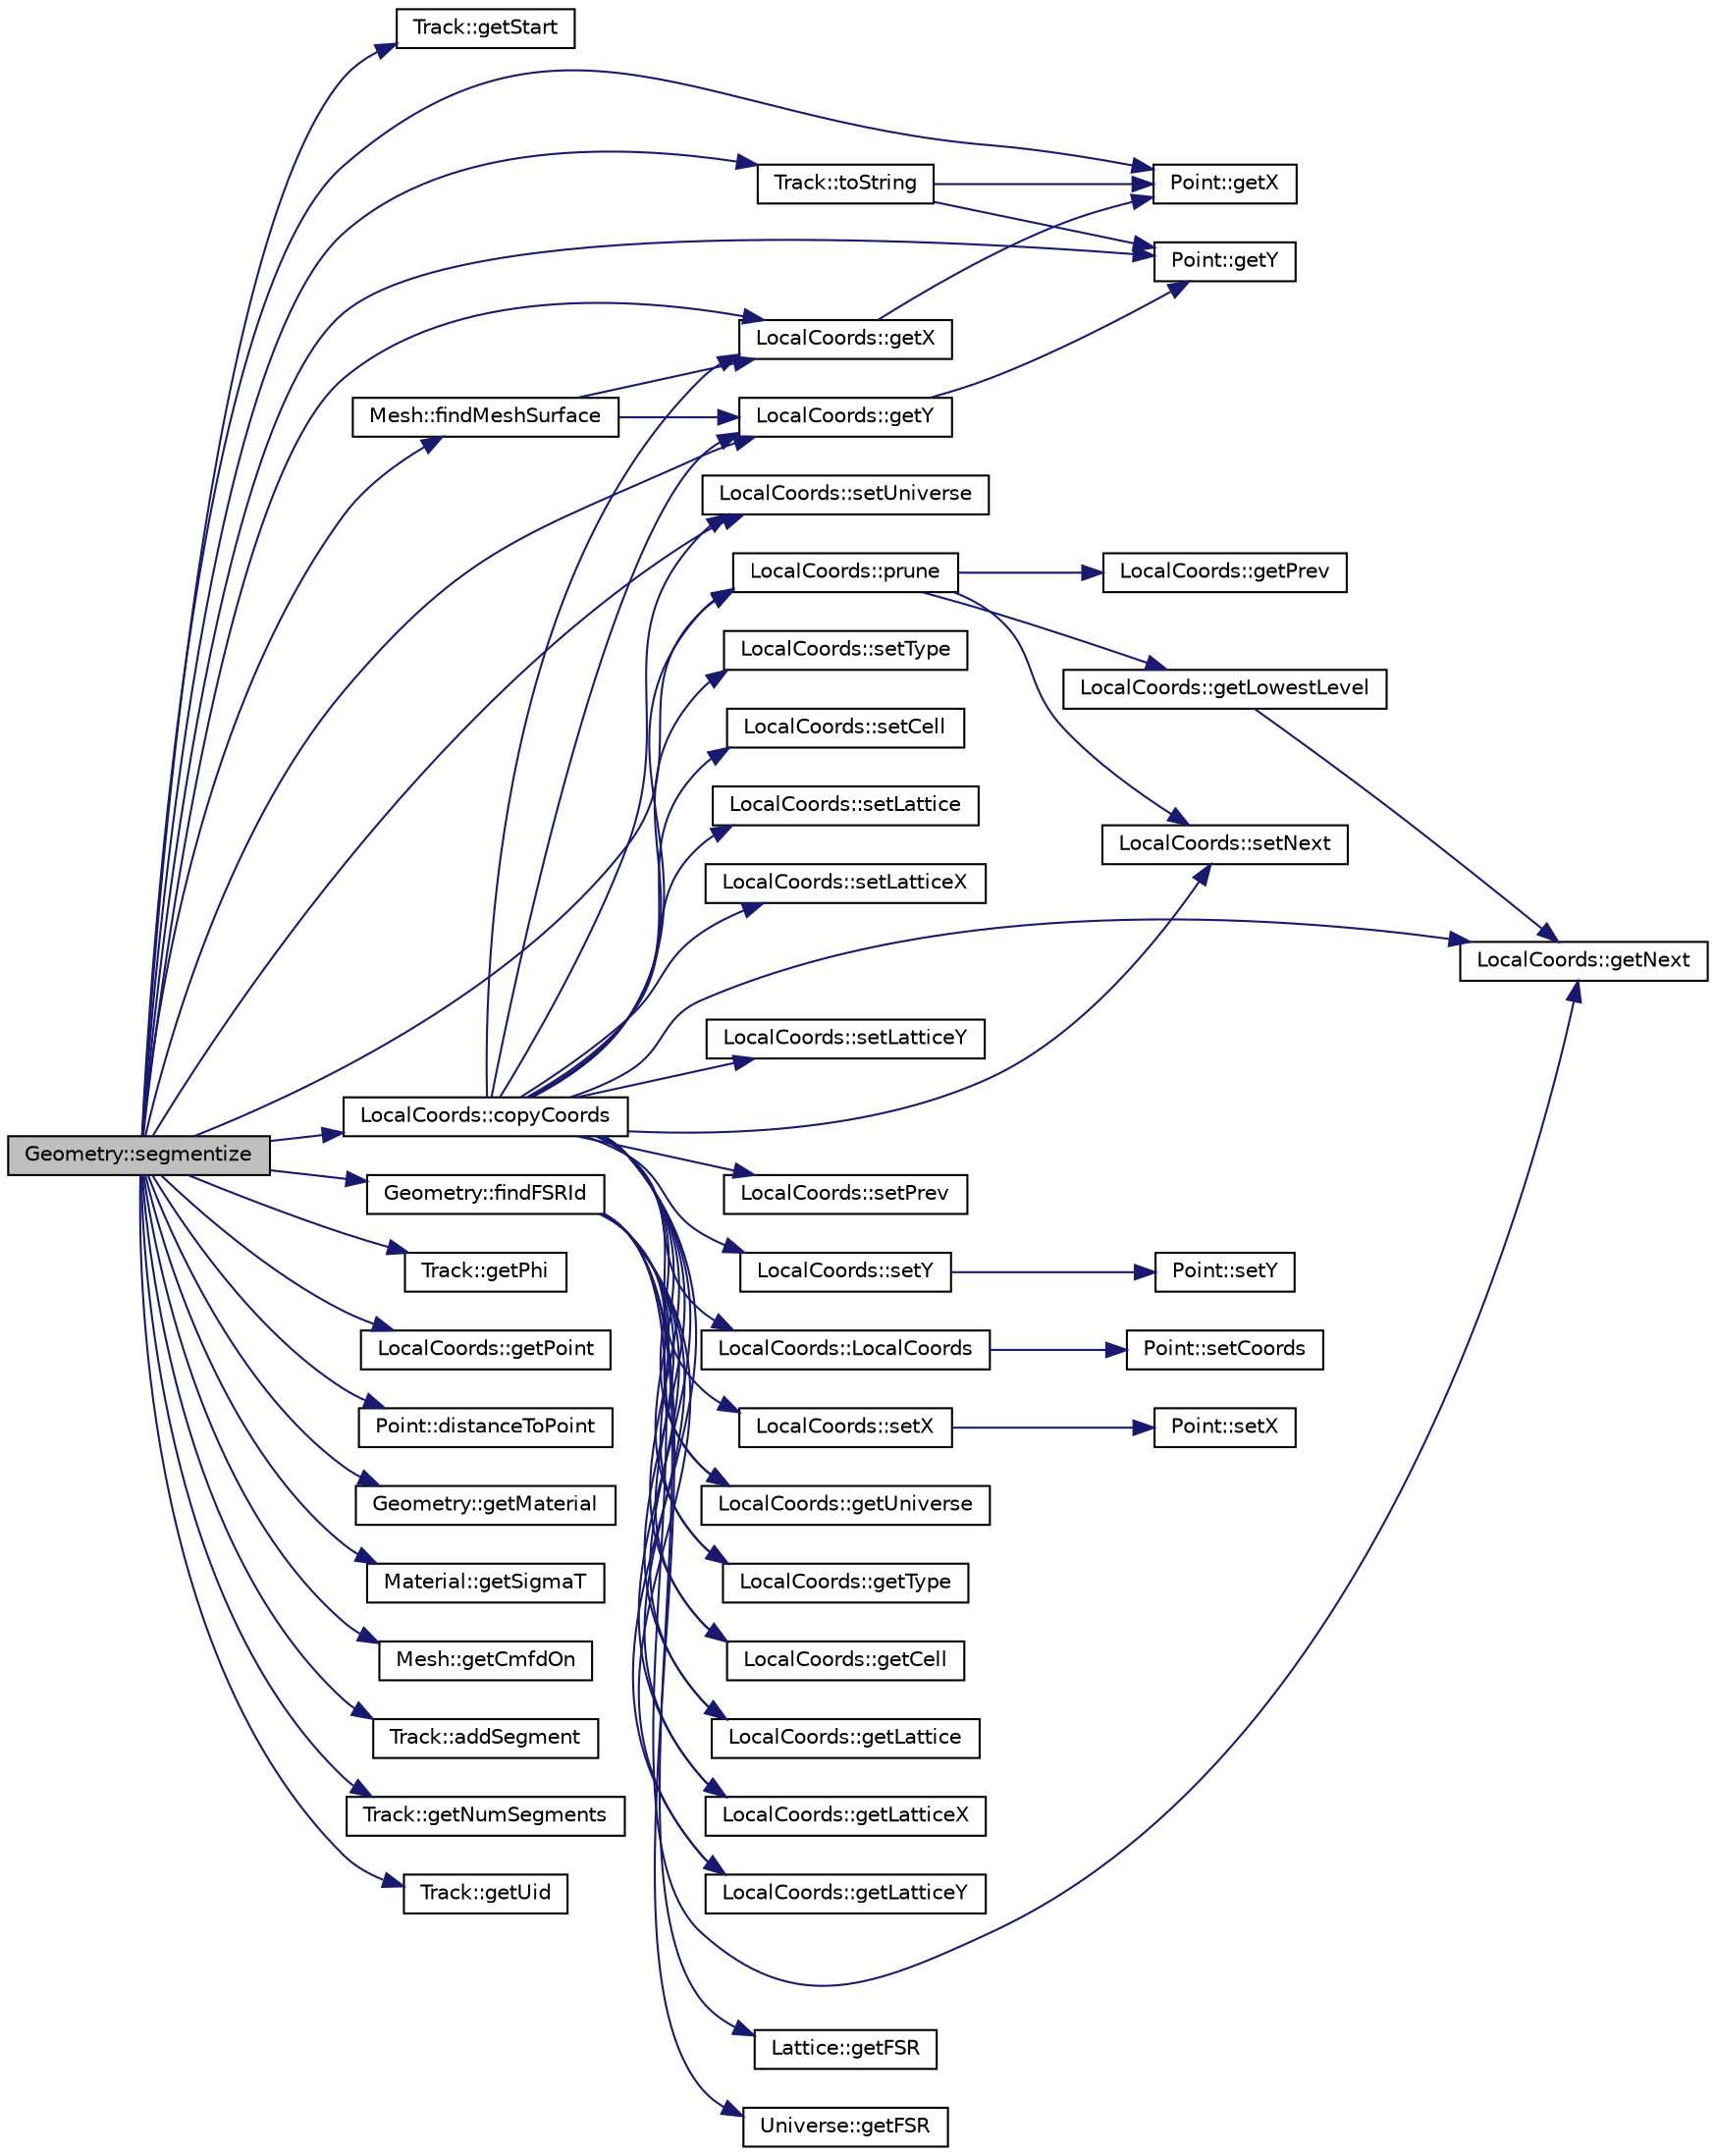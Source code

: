 digraph "Geometry::segmentize"
{
  edge [fontname="Helvetica",fontsize="10",labelfontname="Helvetica",labelfontsize="10"];
  node [fontname="Helvetica",fontsize="10",shape=record];
  rankdir="LR";
  Node1 [label="Geometry::segmentize",height=0.2,width=0.4,color="black", fillcolor="grey75", style="filled" fontcolor="black"];
  Node1 -> Node2 [color="midnightblue",fontsize="10",style="solid",fontname="Helvetica"];
  Node2 [label="Track::getStart",height=0.2,width=0.4,color="black", fillcolor="white", style="filled",URL="$classTrack.html#a14cbba36e759b0191961e05debcc527c",tooltip="Returns a pointer to the Track&#39;s start Point."];
  Node1 -> Node3 [color="midnightblue",fontsize="10",style="solid",fontname="Helvetica"];
  Node3 [label="Point::getX",height=0.2,width=0.4,color="black", fillcolor="white", style="filled",URL="$classPoint.html#af52a20a376f8f31e87658837565d3812",tooltip="Returns this Point&#39;s x-coordinate."];
  Node1 -> Node4 [color="midnightblue",fontsize="10",style="solid",fontname="Helvetica"];
  Node4 [label="Point::getY",height=0.2,width=0.4,color="black", fillcolor="white", style="filled",URL="$classPoint.html#aac5008459bf0e0053ce744a69187bae7",tooltip="Returns this Point&#39;s y-coordinate."];
  Node1 -> Node5 [color="midnightblue",fontsize="10",style="solid",fontname="Helvetica"];
  Node5 [label="Track::getPhi",height=0.2,width=0.4,color="black", fillcolor="white", style="filled",URL="$classTrack.html#adc334d5a90c1204770ab180b2f39bc56",tooltip="Return the Track&#39;s azimuthal angle (with respect to the x-axis)."];
  Node1 -> Node6 [color="midnightblue",fontsize="10",style="solid",fontname="Helvetica"];
  Node6 [label="LocalCoords::setUniverse",height=0.2,width=0.4,color="black", fillcolor="white", style="filled",URL="$classLocalCoords.html#ad514c86c5d7de44b1a08b400383710a1",tooltip="Set the ID of the Universe within which this LocalCoords resides."];
  Node1 -> Node7 [color="midnightblue",fontsize="10",style="solid",fontname="Helvetica"];
  Node7 [label="Track::toString",height=0.2,width=0.4,color="black", fillcolor="white", style="filled",URL="$classTrack.html#abc465cc8bc4d568c7031667cb831825e",tooltip="Convert this Track&#39;s attributes to a character array."];
  Node7 -> Node3 [color="midnightblue",fontsize="10",style="solid",fontname="Helvetica"];
  Node7 -> Node4 [color="midnightblue",fontsize="10",style="solid",fontname="Helvetica"];
  Node1 -> Node8 [color="midnightblue",fontsize="10",style="solid",fontname="Helvetica"];
  Node8 [label="LocalCoords::copyCoords",height=0.2,width=0.4,color="black", fillcolor="white", style="filled",URL="$classLocalCoords.html#a5a5ed42ca7ccf274f548134f9d56d9f8",tooltip="Copies a LocalCoords&#39; values to this one. details Given a pointer to a LocalCoords, it first prunes it and then creates a copy of the linked list of LocalCoords in the linked list below this one to give to the input LocalCoords."];
  Node8 -> Node9 [color="midnightblue",fontsize="10",style="solid",fontname="Helvetica"];
  Node9 [label="LocalCoords::prune",height=0.2,width=0.4,color="black", fillcolor="white", style="filled",URL="$classLocalCoords.html#ab6a1654615643dabd35a19c8ed5f7dad",tooltip="Removes and frees memory for all LocalCoords beyond this one in the linked list."];
  Node9 -> Node10 [color="midnightblue",fontsize="10",style="solid",fontname="Helvetica"];
  Node10 [label="LocalCoords::getLowestLevel",height=0.2,width=0.4,color="black", fillcolor="white", style="filled",URL="$classLocalCoords.html#a9eea7e15fe849f272854e8db1fe7268a",tooltip="Find and return the last LocalCoords in the linked list wich represents the local coordinates on the ..."];
  Node10 -> Node11 [color="midnightblue",fontsize="10",style="solid",fontname="Helvetica"];
  Node11 [label="LocalCoords::getNext",height=0.2,width=0.4,color="black", fillcolor="white", style="filled",URL="$classLocalCoords.html#a2072734614ca0d7b945fd20ed59f4594",tooltip="Return a pointer to the LocalCoord at the next lower nested Universe level if one exists..."];
  Node9 -> Node12 [color="midnightblue",fontsize="10",style="solid",fontname="Helvetica"];
  Node12 [label="LocalCoords::getPrev",height=0.2,width=0.4,color="black", fillcolor="white", style="filled",URL="$classLocalCoords.html#a41901845738accab675e9a021185fcc5",tooltip="Return a pointer to the LocalCoord at the next higher nested Universe level if one exists..."];
  Node9 -> Node13 [color="midnightblue",fontsize="10",style="solid",fontname="Helvetica"];
  Node13 [label="LocalCoords::setNext",height=0.2,width=0.4,color="black", fillcolor="white", style="filled",URL="$classLocalCoords.html#ad0d95a64372a6b60c4a7276350380c7c",tooltip="Sets the pointer to the LocalCoords on the next lower nested Universe level."];
  Node8 -> Node14 [color="midnightblue",fontsize="10",style="solid",fontname="Helvetica"];
  Node14 [label="LocalCoords::setX",height=0.2,width=0.4,color="black", fillcolor="white", style="filled",URL="$classLocalCoords.html#af00fc05471c68683e7b55274afdb68ba",tooltip="Set the x-coordinate for this LocalCoords."];
  Node14 -> Node15 [color="midnightblue",fontsize="10",style="solid",fontname="Helvetica"];
  Node15 [label="Point::setX",height=0.2,width=0.4,color="black", fillcolor="white", style="filled",URL="$classPoint.html#ad8bedf2cc41f2414728d83d6976fb55f",tooltip="Set the Point&#39;s x-coordinate."];
  Node8 -> Node16 [color="midnightblue",fontsize="10",style="solid",fontname="Helvetica"];
  Node16 [label="LocalCoords::getX",height=0.2,width=0.4,color="black", fillcolor="white", style="filled",URL="$classLocalCoords.html#a9623e05ee2de4ace57a7595a154a3764",tooltip="Returns the x-coordinate for this LocalCoords location."];
  Node16 -> Node3 [color="midnightblue",fontsize="10",style="solid",fontname="Helvetica"];
  Node8 -> Node17 [color="midnightblue",fontsize="10",style="solid",fontname="Helvetica"];
  Node17 [label="LocalCoords::setY",height=0.2,width=0.4,color="black", fillcolor="white", style="filled",URL="$classLocalCoords.html#ae7a4a2eeb8a1e17698da8b58d08c05b5",tooltip="Set the y-coordinate for this Localcoords."];
  Node17 -> Node18 [color="midnightblue",fontsize="10",style="solid",fontname="Helvetica"];
  Node18 [label="Point::setY",height=0.2,width=0.4,color="black", fillcolor="white", style="filled",URL="$classPoint.html#a91ab67528ea9e1311d408237448e16c5",tooltip="Set the Point&#39;s y-coordinate."];
  Node8 -> Node19 [color="midnightblue",fontsize="10",style="solid",fontname="Helvetica"];
  Node19 [label="LocalCoords::getY",height=0.2,width=0.4,color="black", fillcolor="white", style="filled",URL="$classLocalCoords.html#ac2ca0a99b00c2aa5784ff82fba2a3618",tooltip="Returns the y-coordinate for this LocalCoords location."];
  Node19 -> Node4 [color="midnightblue",fontsize="10",style="solid",fontname="Helvetica"];
  Node8 -> Node6 [color="midnightblue",fontsize="10",style="solid",fontname="Helvetica"];
  Node8 -> Node20 [color="midnightblue",fontsize="10",style="solid",fontname="Helvetica"];
  Node20 [label="LocalCoords::getUniverse",height=0.2,width=0.4,color="black", fillcolor="white", style="filled",URL="$classLocalCoords.html#a746874a431aa9c7c53e0d56731a41fe7",tooltip="Return the ID of the Universe within which this LocalCoords resides."];
  Node8 -> Node21 [color="midnightblue",fontsize="10",style="solid",fontname="Helvetica"];
  Node21 [label="LocalCoords::getType",height=0.2,width=0.4,color="black", fillcolor="white", style="filled",URL="$classLocalCoords.html#a756dbd3f1b8fa9084f584b593af2b066",tooltip="Return the level (UNIV or LAT) of this LocalCoords."];
  Node8 -> Node22 [color="midnightblue",fontsize="10",style="solid",fontname="Helvetica"];
  Node22 [label="LocalCoords::setType",height=0.2,width=0.4,color="black", fillcolor="white", style="filled",URL="$classLocalCoords.html#a5eb0104c614b60dee59177afbf5a1d09",tooltip="Set the type of LocalCoords (UNIV or LAT)."];
  Node8 -> Node23 [color="midnightblue",fontsize="10",style="solid",fontname="Helvetica"];
  Node23 [label="LocalCoords::setCell",height=0.2,width=0.4,color="black", fillcolor="white", style="filled",URL="$classLocalCoords.html#a459a5178aa8861a4d9504d7aea0d4a6a",tooltip="Set the ID of the Cell within which this LocalCoords resides."];
  Node8 -> Node24 [color="midnightblue",fontsize="10",style="solid",fontname="Helvetica"];
  Node24 [label="LocalCoords::getCell",height=0.2,width=0.4,color="black", fillcolor="white", style="filled",URL="$classLocalCoords.html#a3cca83a3745f138c0ba4f62dcd6c3de2",tooltip="Return the ID of the Cell within which this LocalCoords resides."];
  Node8 -> Node25 [color="midnightblue",fontsize="10",style="solid",fontname="Helvetica"];
  Node25 [label="LocalCoords::setLattice",height=0.2,width=0.4,color="black", fillcolor="white", style="filled",URL="$classLocalCoords.html#acba537be0e701e2bd46a8d2cabf54881",tooltip="Sets the ID of the Lattice within which this LocalCoords resides."];
  Node8 -> Node26 [color="midnightblue",fontsize="10",style="solid",fontname="Helvetica"];
  Node26 [label="LocalCoords::getLattice",height=0.2,width=0.4,color="black", fillcolor="white", style="filled",URL="$classLocalCoords.html#abd2c9a1c25b7122f6db3e5cba016be6d",tooltip="Return the ID of the Lattice within which this LocalCoords resides."];
  Node8 -> Node27 [color="midnightblue",fontsize="10",style="solid",fontname="Helvetica"];
  Node27 [label="LocalCoords::setLatticeX",height=0.2,width=0.4,color="black", fillcolor="white", style="filled",URL="$classLocalCoords.html#aaebab559746c2641969f7aea7055f4d7",tooltip="Sets the row index for the Lattice cell within which this LocalCoords resides."];
  Node8 -> Node28 [color="midnightblue",fontsize="10",style="solid",fontname="Helvetica"];
  Node28 [label="LocalCoords::getLatticeX",height=0.2,width=0.4,color="black", fillcolor="white", style="filled",URL="$classLocalCoords.html#a76cbf2526be775cbedf32f7462041c73",tooltip="Return the first index of the Lattice cell within which this LocalCoords resides."];
  Node8 -> Node29 [color="midnightblue",fontsize="10",style="solid",fontname="Helvetica"];
  Node29 [label="LocalCoords::setLatticeY",height=0.2,width=0.4,color="black", fillcolor="white", style="filled",URL="$classLocalCoords.html#a5fe4af5a2aaa1b44f9da0482c2c73caf",tooltip="Sets the column index for the Lattice cell within which this LocalCoords resides."];
  Node8 -> Node30 [color="midnightblue",fontsize="10",style="solid",fontname="Helvetica"];
  Node30 [label="LocalCoords::getLatticeY",height=0.2,width=0.4,color="black", fillcolor="white", style="filled",URL="$classLocalCoords.html#a85f31e3a35b45d738f94237a11514aac",tooltip="Return the second index of the Lattice cell within which this LocalCoords resides."];
  Node8 -> Node11 [color="midnightblue",fontsize="10",style="solid",fontname="Helvetica"];
  Node8 -> Node31 [color="midnightblue",fontsize="10",style="solid",fontname="Helvetica"];
  Node31 [label="LocalCoords::LocalCoords",height=0.2,width=0.4,color="black", fillcolor="white", style="filled",URL="$classLocalCoords.html#ab0d2336c8312720fd28aefd09f6f7da0",tooltip="Constructor sets the x and y coordinates."];
  Node31 -> Node32 [color="midnightblue",fontsize="10",style="solid",fontname="Helvetica"];
  Node32 [label="Point::setCoords",height=0.2,width=0.4,color="black", fillcolor="white", style="filled",URL="$classPoint.html#a21046f7efa6623eb78ae1ffc46b1820a",tooltip="Initializes a Point with two-dimensional coordinates."];
  Node8 -> Node13 [color="midnightblue",fontsize="10",style="solid",fontname="Helvetica"];
  Node8 -> Node33 [color="midnightblue",fontsize="10",style="solid",fontname="Helvetica"];
  Node33 [label="LocalCoords::setPrev",height=0.2,width=0.4,color="black", fillcolor="white", style="filled",URL="$classLocalCoords.html#a433a17c4bfb3f491a16a6067e05067ae",tooltip="Sets the pointer to the LocalCoords on the next higher nested Universe level."];
  Node1 -> Node16 [color="midnightblue",fontsize="10",style="solid",fontname="Helvetica"];
  Node1 -> Node19 [color="midnightblue",fontsize="10",style="solid",fontname="Helvetica"];
  Node1 -> Node34 [color="midnightblue",fontsize="10",style="solid",fontname="Helvetica"];
  Node34 [label="LocalCoords::getPoint",height=0.2,width=0.4,color="black", fillcolor="white", style="filled",URL="$classLocalCoords.html#aff39b0f4a6cd5de5347ab154000d349b",tooltip="Returns a pointer to the Point containing the coordinates for this LocalCoord."];
  Node1 -> Node35 [color="midnightblue",fontsize="10",style="solid",fontname="Helvetica"];
  Node35 [label="Point::distanceToPoint",height=0.2,width=0.4,color="black", fillcolor="white", style="filled",URL="$classPoint.html#a1000c6590f93653b2d8d3b45991f60c9",tooltip="Compute the distance from this Point to another Point of interest."];
  Node1 -> Node36 [color="midnightblue",fontsize="10",style="solid",fontname="Helvetica"];
  Node36 [label="Geometry::getMaterial",height=0.2,width=0.4,color="black", fillcolor="white", style="filled",URL="$classGeometry.html#af6cb323d79275e9540d7ba4e81bccebf",tooltip="Return a pointer to a Material object in the Geometry."];
  Node1 -> Node37 [color="midnightblue",fontsize="10",style="solid",fontname="Helvetica"];
  Node37 [label="Material::getSigmaT",height=0.2,width=0.4,color="black", fillcolor="white", style="filled",URL="$classMaterial.html#a0bb70f99202814861516d5d7db94321e",tooltip="Return the array of the Material&#39;s total cross-sections."];
  Node1 -> Node38 [color="midnightblue",fontsize="10",style="solid",fontname="Helvetica"];
  Node38 [label="Geometry::findFSRId",height=0.2,width=0.4,color="black", fillcolor="white", style="filled",URL="$classGeometry.html#ac6025e6ed8673a109e406733e3c2ca05",tooltip="Find and return the ID of the flat source region that a given LocalCoords object resides within..."];
  Node38 -> Node21 [color="midnightblue",fontsize="10",style="solid",fontname="Helvetica"];
  Node38 -> Node26 [color="midnightblue",fontsize="10",style="solid",fontname="Helvetica"];
  Node38 -> Node39 [color="midnightblue",fontsize="10",style="solid",fontname="Helvetica"];
  Node39 [label="Lattice::getFSR",height=0.2,width=0.4,color="black", fillcolor="white", style="filled",URL="$classLattice.html#af74a22376668c13049970a531b525efe",tooltip="Return the id of a flat source region base index (smallest FSR region id within a specific Lattice ce..."];
  Node38 -> Node28 [color="midnightblue",fontsize="10",style="solid",fontname="Helvetica"];
  Node38 -> Node30 [color="midnightblue",fontsize="10",style="solid",fontname="Helvetica"];
  Node38 -> Node20 [color="midnightblue",fontsize="10",style="solid",fontname="Helvetica"];
  Node38 -> Node40 [color="midnightblue",fontsize="10",style="solid",fontname="Helvetica"];
  Node40 [label="Universe::getFSR",height=0.2,width=0.4,color="black", fillcolor="white", style="filled",URL="$classUniverse.html#a2545de3832105c879395d4fa6b639b55",tooltip="Returns the local ID for the FSR representing a Cell in this Universe."];
  Node38 -> Node24 [color="midnightblue",fontsize="10",style="solid",fontname="Helvetica"];
  Node38 -> Node11 [color="midnightblue",fontsize="10",style="solid",fontname="Helvetica"];
  Node1 -> Node41 [color="midnightblue",fontsize="10",style="solid",fontname="Helvetica"];
  Node41 [label="Mesh::getCmfdOn",height=0.2,width=0.4,color="black", fillcolor="white", style="filled",URL="$classMesh.html#a0286b4dfbca37b921dc5919a2e47b59a",tooltip="Return whether or not CMFD is in use."];
  Node1 -> Node42 [color="midnightblue",fontsize="10",style="solid",fontname="Helvetica"];
  Node42 [label="Mesh::findMeshSurface",height=0.2,width=0.4,color="black", fillcolor="white", style="filled",URL="$classMesh.html#ad3bde7577f1b12057769b68981a78f48",tooltip="Using an FSR ID and coordinate, find which surface a coordinate is on."];
  Node42 -> Node16 [color="midnightblue",fontsize="10",style="solid",fontname="Helvetica"];
  Node42 -> Node19 [color="midnightblue",fontsize="10",style="solid",fontname="Helvetica"];
  Node1 -> Node43 [color="midnightblue",fontsize="10",style="solid",fontname="Helvetica"];
  Node43 [label="Track::addSegment",height=0.2,width=0.4,color="black", fillcolor="white", style="filled",URL="$classTrack.html#a08af057318f555da880a391718837ea0",tooltip="Adds a segment pointer to this Track&#39;s list of segments."];
  Node1 -> Node44 [color="midnightblue",fontsize="10",style="solid",fontname="Helvetica"];
  Node44 [label="Track::getNumSegments",height=0.2,width=0.4,color="black", fillcolor="white", style="filled",URL="$classTrack.html#a034893295ac06eed35aac0c7ed172419",tooltip="Return the number of segments along this Track."];
  Node1 -> Node9 [color="midnightblue",fontsize="10",style="solid",fontname="Helvetica"];
  Node1 -> Node45 [color="midnightblue",fontsize="10",style="solid",fontname="Helvetica"];
  Node45 [label="Track::getUid",height=0.2,width=0.4,color="black", fillcolor="white", style="filled",URL="$classTrack.html#aba38ecdfdde05c79cbefaf341715a4ec",tooltip="Return the Track&#39;s unique ID."];
}
